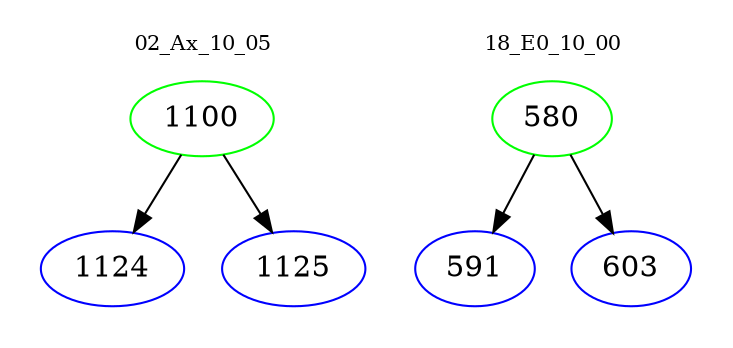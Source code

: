 digraph{
subgraph cluster_0 {
color = white
label = "02_Ax_10_05";
fontsize=10;
T0_1100 [label="1100", color="green"]
T0_1100 -> T0_1124 [color="black"]
T0_1124 [label="1124", color="blue"]
T0_1100 -> T0_1125 [color="black"]
T0_1125 [label="1125", color="blue"]
}
subgraph cluster_1 {
color = white
label = "18_E0_10_00";
fontsize=10;
T1_580 [label="580", color="green"]
T1_580 -> T1_591 [color="black"]
T1_591 [label="591", color="blue"]
T1_580 -> T1_603 [color="black"]
T1_603 [label="603", color="blue"]
}
}
